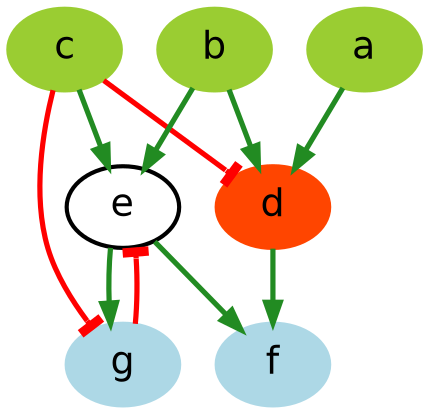 digraph "" {
a [color=olivedrab3, fillcolor=olivedrab3, fontname=Helvetica, fontsize=18, shape=ellipse, style="filled, bold"];
c [color=olivedrab3, fillcolor=olivedrab3, fontname=Helvetica, fontsize=18, shape=ellipse, style="filled, bold"];
b [color=olivedrab3, fillcolor=olivedrab3, fontname=Helvetica, fontsize=18, shape=ellipse, style="filled, bold"];
e [color=black, fillcolor=white, fontname=Helvetica, fontsize=18, shape=ellipse, style="filled, bold"];
d [color=orangered, fillcolor=orangered, fontname=Helvetica, fontsize=18, shape=ellipse, style="filled, bold"];
g [color=lightblue, fillcolor=lightblue, fontname=Helvetica, fontsize=18, shape=ellipse, style="filled, bold"];
f [color=lightblue, fillcolor=lightblue, fontname=Helvetica, fontsize=18, shape=ellipse, style="filled, bold"];
a -> d  [arrowhead=normal, color=forestgreen, dir=forward, key=0, penwidth="2.5", sign=1];
c -> e  [arrowhead=normal, color=forestgreen, dir=forward, key=0, penwidth="2.5", sign=1];
c -> d  [arrowhead=tee, color=red, dir=forward, key=0, penwidth="2.5", sign="-1"];
c -> g  [arrowhead=tee, color=red, dir=forward, key=0, penwidth="2.5", sign="-1"];
b -> e  [arrowhead=normal, color=forestgreen, dir=forward, key=0, penwidth="2.5", sign=1];
b -> d  [arrowhead=normal, color=forestgreen, dir=forward, key=0, penwidth="2.5", sign=1];
e -> g  [arrowhead=normal, color=forestgreen, dir=forward, key=0, penwidth="2.5", sign=1];
e -> f  [arrowhead=normal, color=forestgreen, dir=forward, key=0, penwidth="2.5", sign=1];
d -> f  [arrowhead=normal, color=forestgreen, dir=forward, key=0, penwidth="2.5", sign=1];
g -> e  [arrowhead=tee, color=red, dir=forward, key=0, penwidth="2.5", sign="-1"];
}
